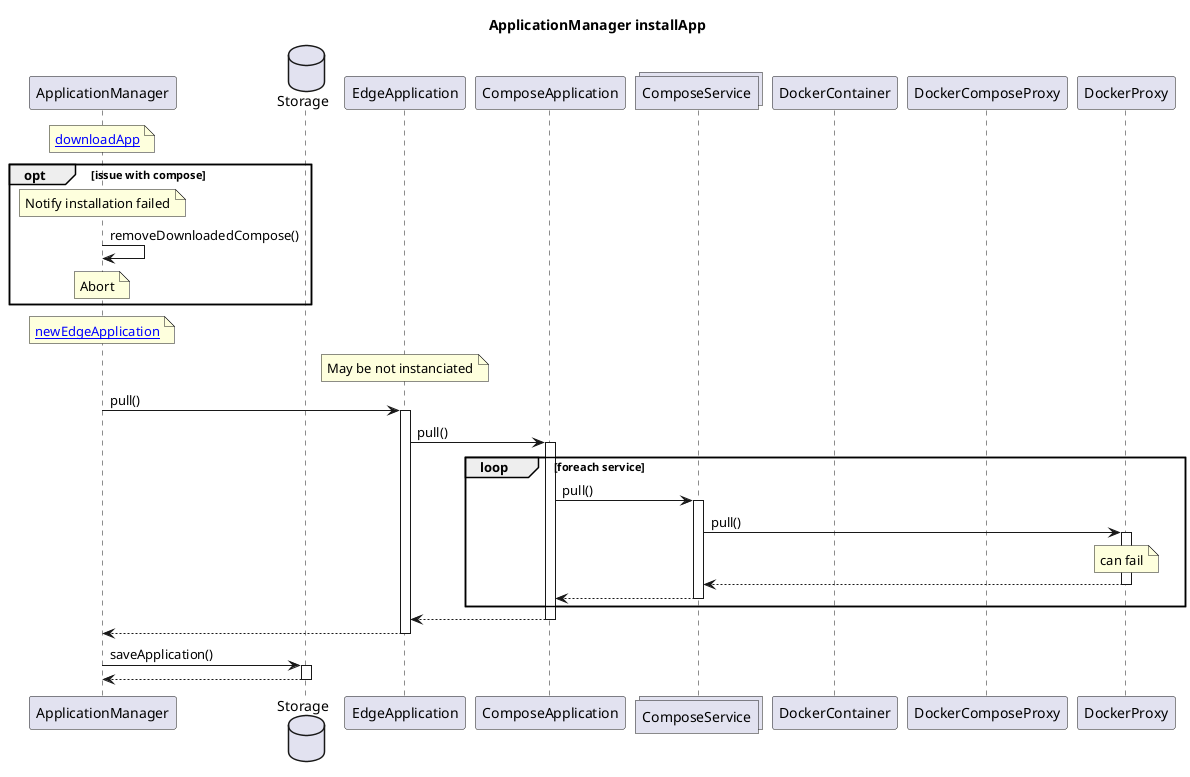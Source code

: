 @startuml
title "ApplicationManager installApp"

!startsub installApp
participant ApplicationManager as AM
database Storage as Stor
participant EdgeApplication as EApp
participant ComposeApplication as CA
collections ComposeService as CS
participant DockerContainer as DCont
participant DockerComposeProxy as DComp
participant DockerProxy as D

note over AM: [[http://www.plantuml.com/plantuml/proxy?cache=no&src=https://raw.githubusercontent.com/se-edge/diagrams/develop/ApplicationManager/downloadApp.puml&fmt=svg downloadApp]]
opt issue with compose
    note over AM: Notify installation failed
    AM->AM: removeDownloadedCompose()
    note over AM: Abort
end

note over AM: [[http://www.plantuml.com/plantuml/proxy?cache=no&src=https://raw.githubusercontent.com/se-edge/diagrams/develop/ApplicationManager/newEdgeApplication.puml&fmt=svg newEdgeApplication]]
Note over EApp: May be not instanciated

AM->EApp ++: pull()
EApp->CA ++: pull()
loop foreach service
CA->CS ++: pull()
CS->D ++: pull()
Note over D: can fail
D-->CS --:
CS-->CA --:
end
CA-->EApp --:
EApp-->AM --:

AM->Stor ++: saveApplication()
Stor-->AM --:
!endsub
@enduml

